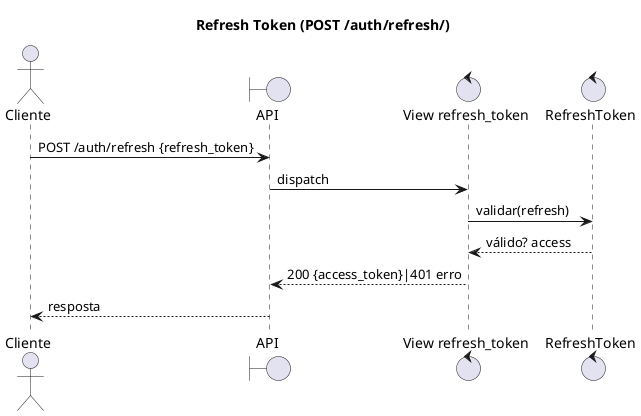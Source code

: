 @startuml usuarios_auth_refresh
title Refresh Token (POST /auth/refresh/)
actor Cliente
boundary API as B
control "View refresh_token" as V
control "RefreshToken" as RT

Cliente -> B : POST /auth/refresh {refresh_token}
B -> V : dispatch
V -> RT : validar(refresh)
RT --> V : válido? access
V --> B : 200 {access_token}|401 erro
B --> Cliente : resposta
@enduml
